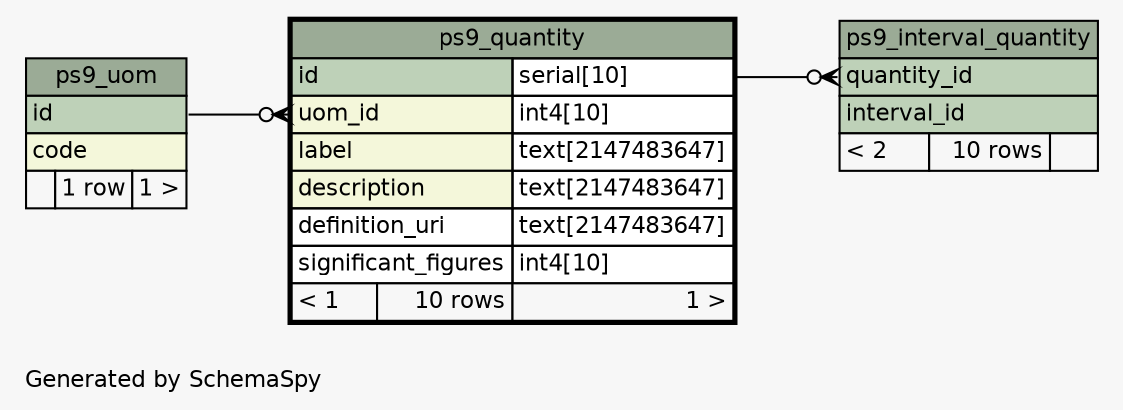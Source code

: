 // dot 2.26.3 on Linux 3.2.0-2-amd64
// SchemaSpy rev 590
digraph "oneDegreeRelationshipsDiagram" {
  graph [
    rankdir="RL"
    bgcolor="#f7f7f7"
    label="\nGenerated by SchemaSpy"
    labeljust="l"
    nodesep="0.18"
    ranksep="0.46"
    fontname="Helvetica"
    fontsize="11"
  ];
  node [
    fontname="Helvetica"
    fontsize="11"
    shape="plaintext"
  ];
  edge [
    arrowsize="0.8"
  ];
  "ps9_interval_quantity":"quantity_id":w -> "ps9_quantity":"id.type":e [arrowhead=none dir=back arrowtail=crowodot];
  "ps9_quantity":"uom_id":w -> "ps9_uom":"id":e [arrowhead=none dir=back arrowtail=crowodot];
  "ps9_interval_quantity" [
    label=<
    <TABLE BORDER="0" CELLBORDER="1" CELLSPACING="0" BGCOLOR="#ffffff">
      <TR><TD COLSPAN="3" BGCOLOR="#9bab96" ALIGN="CENTER">ps9_interval_quantity</TD></TR>
      <TR><TD PORT="quantity_id" COLSPAN="3" BGCOLOR="#bed1b8" ALIGN="LEFT">quantity_id</TD></TR>
      <TR><TD PORT="interval_id" COLSPAN="3" BGCOLOR="#bed1b8" ALIGN="LEFT">interval_id</TD></TR>
      <TR><TD ALIGN="LEFT" BGCOLOR="#f7f7f7">&lt; 2</TD><TD ALIGN="RIGHT" BGCOLOR="#f7f7f7">10 rows</TD><TD ALIGN="RIGHT" BGCOLOR="#f7f7f7">  </TD></TR>
    </TABLE>>
    URL="ps9_interval_quantity.html"
    tooltip="ps9_interval_quantity"
  ];
  "ps9_quantity" [
    label=<
    <TABLE BORDER="2" CELLBORDER="1" CELLSPACING="0" BGCOLOR="#ffffff">
      <TR><TD COLSPAN="3" BGCOLOR="#9bab96" ALIGN="CENTER">ps9_quantity</TD></TR>
      <TR><TD PORT="id" COLSPAN="2" BGCOLOR="#bed1b8" ALIGN="LEFT">id</TD><TD PORT="id.type" ALIGN="LEFT">serial[10]</TD></TR>
      <TR><TD PORT="uom_id" COLSPAN="2" BGCOLOR="#f4f7da" ALIGN="LEFT">uom_id</TD><TD PORT="uom_id.type" ALIGN="LEFT">int4[10]</TD></TR>
      <TR><TD PORT="label" COLSPAN="2" BGCOLOR="#f4f7da" ALIGN="LEFT">label</TD><TD PORT="label.type" ALIGN="LEFT">text[2147483647]</TD></TR>
      <TR><TD PORT="description" COLSPAN="2" BGCOLOR="#f4f7da" ALIGN="LEFT">description</TD><TD PORT="description.type" ALIGN="LEFT">text[2147483647]</TD></TR>
      <TR><TD PORT="definition_uri" COLSPAN="2" ALIGN="LEFT">definition_uri</TD><TD PORT="definition_uri.type" ALIGN="LEFT">text[2147483647]</TD></TR>
      <TR><TD PORT="significant_figures" COLSPAN="2" ALIGN="LEFT">significant_figures</TD><TD PORT="significant_figures.type" ALIGN="LEFT">int4[10]</TD></TR>
      <TR><TD ALIGN="LEFT" BGCOLOR="#f7f7f7">&lt; 1</TD><TD ALIGN="RIGHT" BGCOLOR="#f7f7f7">10 rows</TD><TD ALIGN="RIGHT" BGCOLOR="#f7f7f7">1 &gt;</TD></TR>
    </TABLE>>
    URL="ps9_quantity.html"
    tooltip="ps9_quantity"
  ];
  "ps9_uom" [
    label=<
    <TABLE BORDER="0" CELLBORDER="1" CELLSPACING="0" BGCOLOR="#ffffff">
      <TR><TD COLSPAN="3" BGCOLOR="#9bab96" ALIGN="CENTER">ps9_uom</TD></TR>
      <TR><TD PORT="id" COLSPAN="3" BGCOLOR="#bed1b8" ALIGN="LEFT">id</TD></TR>
      <TR><TD PORT="code" COLSPAN="3" BGCOLOR="#f4f7da" ALIGN="LEFT">code</TD></TR>
      <TR><TD ALIGN="LEFT" BGCOLOR="#f7f7f7">  </TD><TD ALIGN="RIGHT" BGCOLOR="#f7f7f7">1 row</TD><TD ALIGN="RIGHT" BGCOLOR="#f7f7f7">1 &gt;</TD></TR>
    </TABLE>>
    URL="ps9_uom.html"
    tooltip="ps9_uom"
  ];
}
